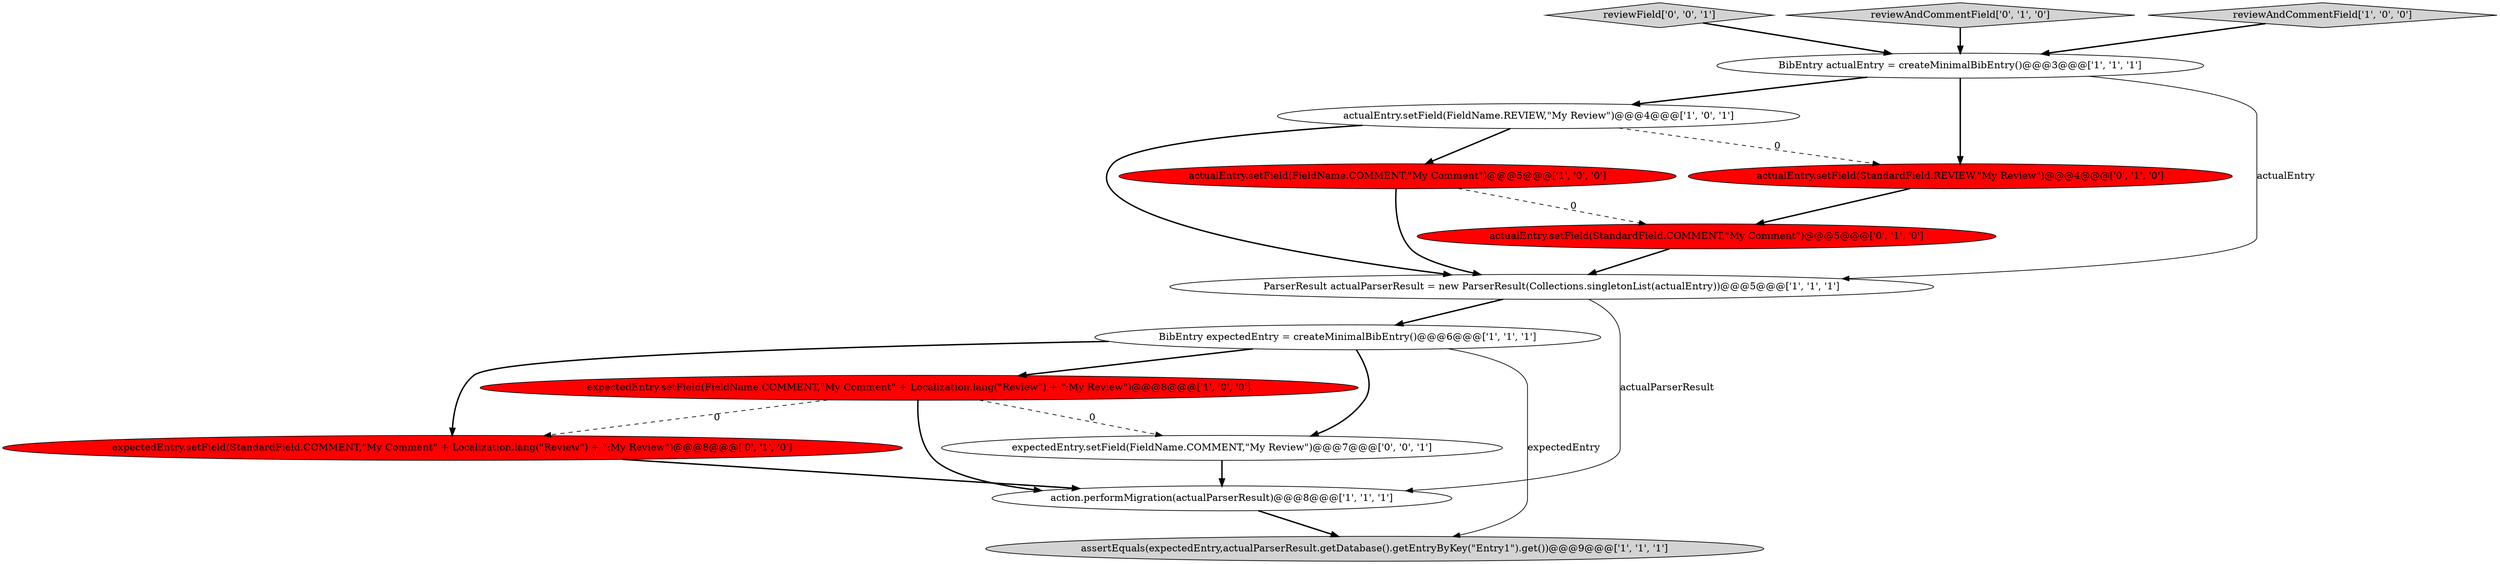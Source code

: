 digraph {
11 [style = filled, label = "actualEntry.setField(StandardField.COMMENT,\"My Comment\")@@@5@@@['0', '1', '0']", fillcolor = red, shape = ellipse image = "AAA1AAABBB2BBB"];
8 [style = filled, label = "assertEquals(expectedEntry,actualParserResult.getDatabase().getEntryByKey(\"Entry1\").get())@@@9@@@['1', '1', '1']", fillcolor = lightgray, shape = ellipse image = "AAA0AAABBB1BBB"];
13 [style = filled, label = "expectedEntry.setField(FieldName.COMMENT,\"My Review\")@@@7@@@['0', '0', '1']", fillcolor = white, shape = ellipse image = "AAA0AAABBB3BBB"];
5 [style = filled, label = "actualEntry.setField(FieldName.REVIEW,\"My Review\")@@@4@@@['1', '0', '1']", fillcolor = white, shape = ellipse image = "AAA0AAABBB1BBB"];
10 [style = filled, label = "actualEntry.setField(StandardField.REVIEW,\"My Review\")@@@4@@@['0', '1', '0']", fillcolor = red, shape = ellipse image = "AAA1AAABBB2BBB"];
7 [style = filled, label = "action.performMigration(actualParserResult)@@@8@@@['1', '1', '1']", fillcolor = white, shape = ellipse image = "AAA0AAABBB1BBB"];
2 [style = filled, label = "BibEntry expectedEntry = createMinimalBibEntry()@@@6@@@['1', '1', '1']", fillcolor = white, shape = ellipse image = "AAA0AAABBB1BBB"];
6 [style = filled, label = "ParserResult actualParserResult = new ParserResult(Collections.singletonList(actualEntry))@@@5@@@['1', '1', '1']", fillcolor = white, shape = ellipse image = "AAA0AAABBB1BBB"];
3 [style = filled, label = "BibEntry actualEntry = createMinimalBibEntry()@@@3@@@['1', '1', '1']", fillcolor = white, shape = ellipse image = "AAA0AAABBB1BBB"];
12 [style = filled, label = "expectedEntry.setField(StandardField.COMMENT,\"My Comment\" + Localization.lang(\"Review\") + \":My Review\")@@@8@@@['0', '1', '0']", fillcolor = red, shape = ellipse image = "AAA1AAABBB2BBB"];
0 [style = filled, label = "actualEntry.setField(FieldName.COMMENT,\"My Comment\")@@@5@@@['1', '0', '0']", fillcolor = red, shape = ellipse image = "AAA1AAABBB1BBB"];
4 [style = filled, label = "expectedEntry.setField(FieldName.COMMENT,\"My Comment\" + Localization.lang(\"Review\") + \":My Review\")@@@8@@@['1', '0', '0']", fillcolor = red, shape = ellipse image = "AAA1AAABBB1BBB"];
14 [style = filled, label = "reviewField['0', '0', '1']", fillcolor = lightgray, shape = diamond image = "AAA0AAABBB3BBB"];
9 [style = filled, label = "reviewAndCommentField['0', '1', '0']", fillcolor = lightgray, shape = diamond image = "AAA0AAABBB2BBB"];
1 [style = filled, label = "reviewAndCommentField['1', '0', '0']", fillcolor = lightgray, shape = diamond image = "AAA0AAABBB1BBB"];
14->3 [style = bold, label=""];
0->6 [style = bold, label=""];
11->6 [style = bold, label=""];
1->3 [style = bold, label=""];
0->11 [style = dashed, label="0"];
6->7 [style = solid, label="actualParserResult"];
7->8 [style = bold, label=""];
2->4 [style = bold, label=""];
12->7 [style = bold, label=""];
4->7 [style = bold, label=""];
2->12 [style = bold, label=""];
4->12 [style = dashed, label="0"];
2->13 [style = bold, label=""];
6->2 [style = bold, label=""];
3->10 [style = bold, label=""];
3->5 [style = bold, label=""];
5->6 [style = bold, label=""];
5->0 [style = bold, label=""];
5->10 [style = dashed, label="0"];
13->7 [style = bold, label=""];
9->3 [style = bold, label=""];
4->13 [style = dashed, label="0"];
2->8 [style = solid, label="expectedEntry"];
3->6 [style = solid, label="actualEntry"];
10->11 [style = bold, label=""];
}

